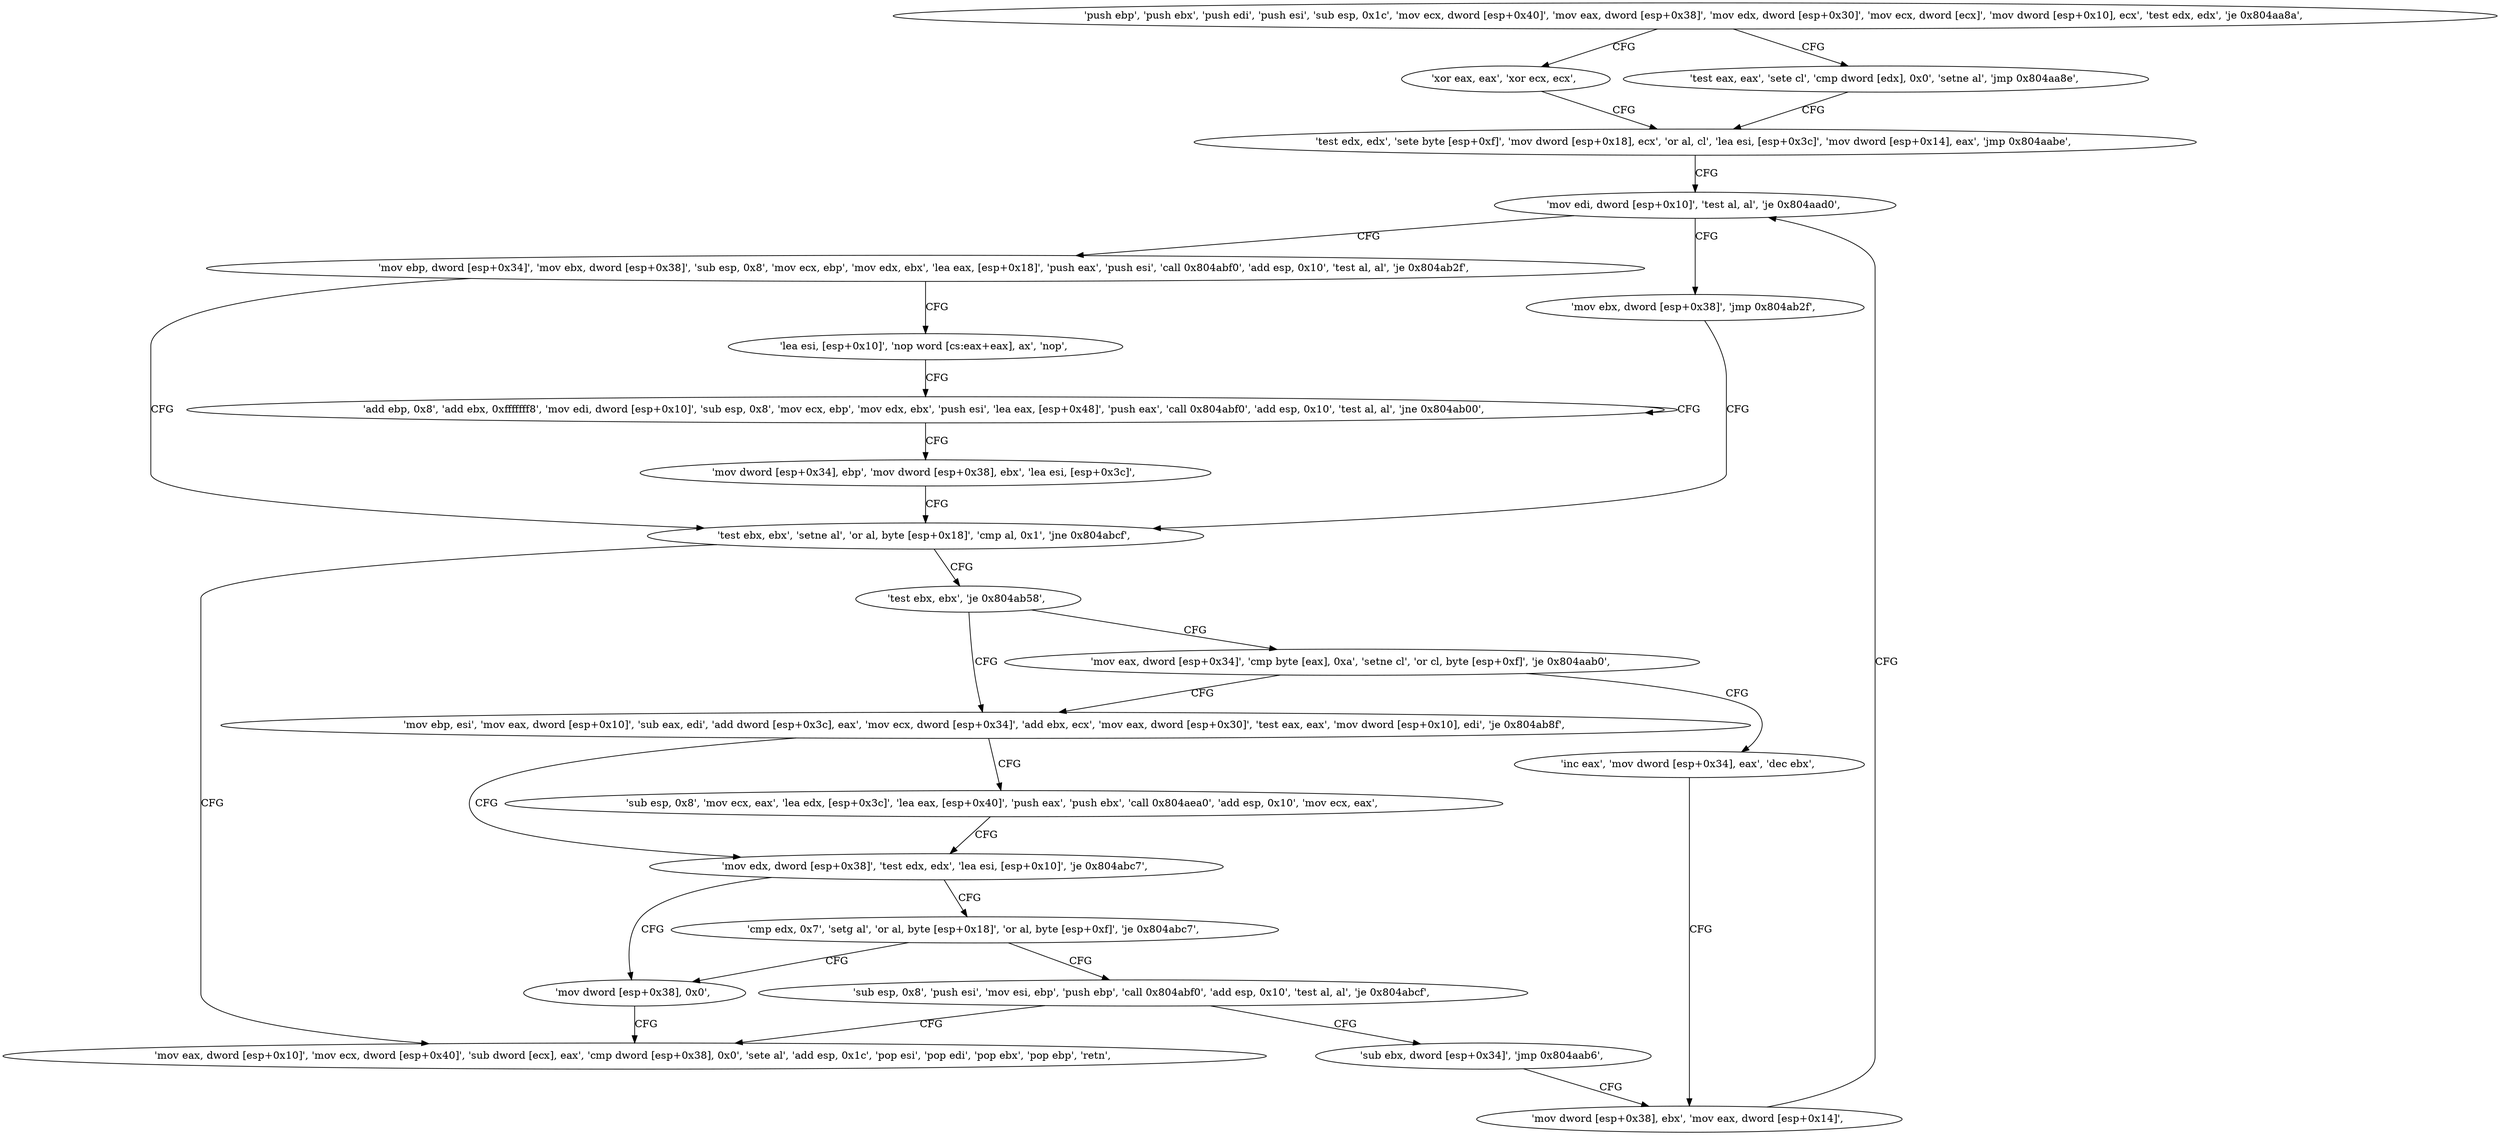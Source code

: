 digraph "func" {
"134523488" [label = "'push ebp', 'push ebx', 'push edi', 'push esi', 'sub esp, 0x1c', 'mov ecx, dword [esp+0x40]', 'mov eax, dword [esp+0x38]', 'mov edx, dword [esp+0x30]', 'mov ecx, dword [ecx]', 'mov dword [esp+0x10], ecx', 'test edx, edx', 'je 0x804aa8a', " ]
"134523530" [label = "'xor eax, eax', 'xor ecx, ecx', " ]
"134523517" [label = "'test eax, eax', 'sete cl', 'cmp dword [edx], 0x0', 'setne al', 'jmp 0x804aa8e', " ]
"134523534" [label = "'test edx, edx', 'sete byte [esp+0xf]', 'mov dword [esp+0x18], ecx', 'or al, cl', 'lea esi, [esp+0x3c]', 'mov dword [esp+0x14], eax', 'jmp 0x804aabe', " ]
"134523582" [label = "'mov edi, dword [esp+0x10]', 'test al, al', 'je 0x804aad0', " ]
"134523600" [label = "'mov ebp, dword [esp+0x34]', 'mov ebx, dword [esp+0x38]', 'sub esp, 0x8', 'mov ecx, ebp', 'mov edx, ebx', 'lea eax, [esp+0x18]', 'push eax', 'push esi', 'call 0x804abf0', 'add esp, 0x10', 'test al, al', 'je 0x804ab2f', " ]
"134523590" [label = "'mov ebx, dword [esp+0x38]', 'jmp 0x804ab2f', " ]
"134523695" [label = "'test ebx, ebx', 'setne al', 'or al, byte [esp+0x18]', 'cmp al, 0x1', 'jne 0x804abcf', " ]
"134523633" [label = "'lea esi, [esp+0x10]', 'nop word [cs:eax+eax], ax', 'nop', " ]
"134523855" [label = "'mov eax, dword [esp+0x10]', 'mov ecx, dword [esp+0x40]', 'sub dword [ecx], eax', 'cmp dword [esp+0x38], 0x0', 'sete al', 'add esp, 0x1c', 'pop esi', 'pop edi', 'pop ebx', 'pop ebp', 'retn', " ]
"134523712" [label = "'test ebx, ebx', 'je 0x804ab58', " ]
"134523648" [label = "'add ebp, 0x8', 'add ebx, 0xfffffff8', 'mov edi, dword [esp+0x10]', 'sub esp, 0x8', 'mov ecx, ebp', 'mov edx, ebx', 'push esi', 'lea eax, [esp+0x48]', 'push eax', 'call 0x804abf0', 'add esp, 0x10', 'test al, al', 'jne 0x804ab00', " ]
"134523736" [label = "'mov ebp, esi', 'mov eax, dword [esp+0x10]', 'sub eax, edi', 'add dword [esp+0x3c], eax', 'mov ecx, dword [esp+0x34]', 'add ebx, ecx', 'mov eax, dword [esp+0x30]', 'test eax, eax', 'mov dword [esp+0x10], edi', 'je 0x804ab8f', " ]
"134523716" [label = "'mov eax, dword [esp+0x34]', 'cmp byte [eax], 0xa', 'setne cl', 'or cl, byte [esp+0xf]', 'je 0x804aab0', " ]
"134523683" [label = "'mov dword [esp+0x34], ebp', 'mov dword [esp+0x38], ebx', 'lea esi, [esp+0x3c]', " ]
"134523791" [label = "'mov edx, dword [esp+0x38]', 'test edx, edx', 'lea esi, [esp+0x10]', 'je 0x804abc7', " ]
"134523766" [label = "'sub esp, 0x8', 'mov ecx, eax', 'lea edx, [esp+0x3c]', 'lea eax, [esp+0x40]', 'push eax', 'push ebx', 'call 0x804aea0', 'add esp, 0x10', 'mov ecx, eax', " ]
"134523568" [label = "'inc eax', 'mov dword [esp+0x34], eax', 'dec ebx', " ]
"134523847" [label = "'mov dword [esp+0x38], 0x0', " ]
"134523803" [label = "'cmp edx, 0x7', 'setg al', 'or al, byte [esp+0x18]', 'or al, byte [esp+0xf]', 'je 0x804abc7', " ]
"134523574" [label = "'mov dword [esp+0x38], ebx', 'mov eax, dword [esp+0x14]', " ]
"134523819" [label = "'sub esp, 0x8', 'push esi', 'mov esi, ebp', 'push ebp', 'call 0x804abf0', 'add esp, 0x10', 'test al, al', 'je 0x804abcf', " ]
"134523838" [label = "'sub ebx, dword [esp+0x34]', 'jmp 0x804aab6', " ]
"134523488" -> "134523530" [ label = "CFG" ]
"134523488" -> "134523517" [ label = "CFG" ]
"134523530" -> "134523534" [ label = "CFG" ]
"134523517" -> "134523534" [ label = "CFG" ]
"134523534" -> "134523582" [ label = "CFG" ]
"134523582" -> "134523600" [ label = "CFG" ]
"134523582" -> "134523590" [ label = "CFG" ]
"134523600" -> "134523695" [ label = "CFG" ]
"134523600" -> "134523633" [ label = "CFG" ]
"134523590" -> "134523695" [ label = "CFG" ]
"134523695" -> "134523855" [ label = "CFG" ]
"134523695" -> "134523712" [ label = "CFG" ]
"134523633" -> "134523648" [ label = "CFG" ]
"134523712" -> "134523736" [ label = "CFG" ]
"134523712" -> "134523716" [ label = "CFG" ]
"134523648" -> "134523648" [ label = "CFG" ]
"134523648" -> "134523683" [ label = "CFG" ]
"134523736" -> "134523791" [ label = "CFG" ]
"134523736" -> "134523766" [ label = "CFG" ]
"134523716" -> "134523568" [ label = "CFG" ]
"134523716" -> "134523736" [ label = "CFG" ]
"134523683" -> "134523695" [ label = "CFG" ]
"134523791" -> "134523847" [ label = "CFG" ]
"134523791" -> "134523803" [ label = "CFG" ]
"134523766" -> "134523791" [ label = "CFG" ]
"134523568" -> "134523574" [ label = "CFG" ]
"134523847" -> "134523855" [ label = "CFG" ]
"134523803" -> "134523847" [ label = "CFG" ]
"134523803" -> "134523819" [ label = "CFG" ]
"134523574" -> "134523582" [ label = "CFG" ]
"134523819" -> "134523855" [ label = "CFG" ]
"134523819" -> "134523838" [ label = "CFG" ]
"134523838" -> "134523574" [ label = "CFG" ]
}
